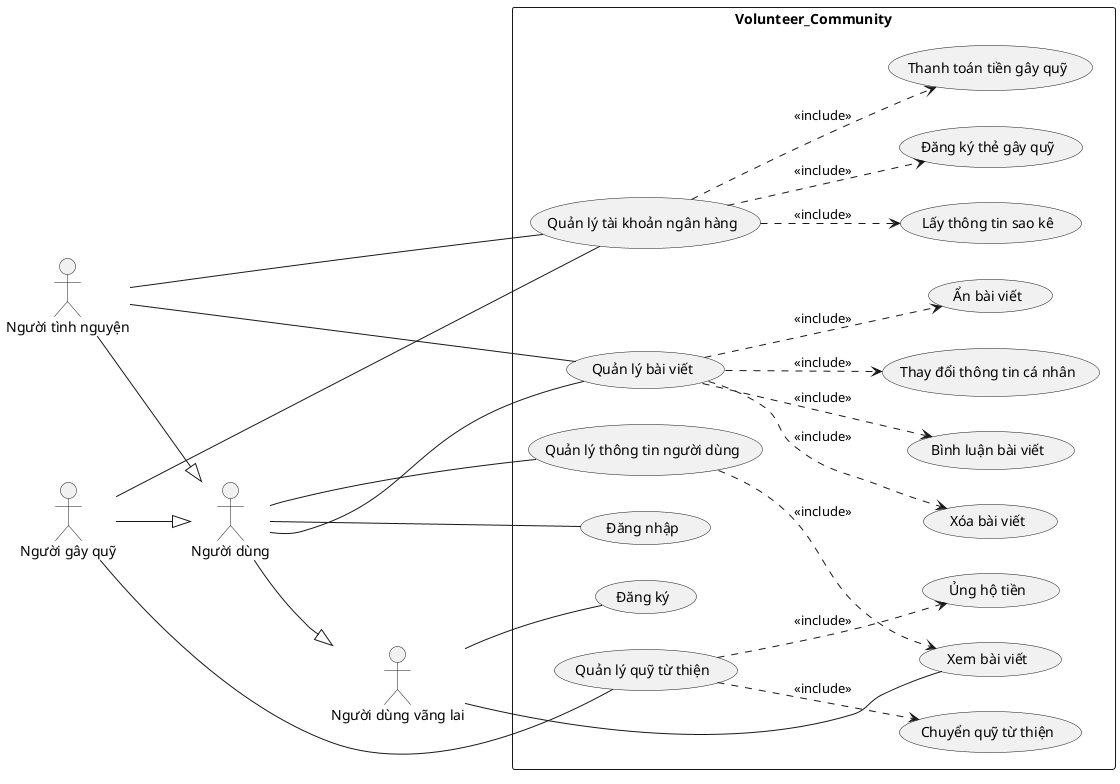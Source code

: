 @startuml
left to right direction
actor "Người dùng vãng lai" as guest
actor "Người dùng" as user
actor "Người gây quỹ" as fundraiser
actor "Người tình nguyện" as volunteer
rectangle Volunteer_Community {
  usecase "Đăng ký" as Register
  usecase "Xem bài viết" as PostInf
  usecase "Quản lý thông tin người dùng" as UserManagement
  usecase "Đăng nhập" as Login
  usecase "Quản lý tài khoản ngân hàng" as BankAccManagement
  usecase "Quản lý quỹ từ thiện" as FundManagement
  usecase "Quản lý bài viết" as PostManagement

  usecase "Thay đổi thông tin cá nhân" as ChangeInfAcc
  usecase "Lấy thông tin sao kê" as StatementInf
  usecase "Đăng ký thẻ gây quỹ" as RegisterFundraising
  usecase "Thanh toán tiền gây quỹ" as FundraisingPayment
  usecase "Chuyển quỹ từ thiện" as ChangeCharityFund
  usecase "Ủng hộ tiền" as Donate
  usecase "Ẩn bài viết" as HidePost
  usecase "Xóa bài viết" as DeletePost
  usecase "Bình luận bài viết" as CommentPost
}

user --|> guest
fundraiser --|> user
volunteer --|> user

user -- Login
user -- UserManagement
user -- PostManagement
guest -- PostInf
guest -- Register
fundraiser -- BankAccManagement
fundraiser -- FundManagement
volunteer -- BankAccManagement
volunteer -- PostManagement

BankAccManagement ..> StatementInf : <<include>>
BankAccManagement ..> RegisterFundraising : <<include>>
BankAccManagement ..> FundraisingPayment : <<include>>
FundManagement ..> ChangeCharityFund : <<include>>
FundManagement ..> Donate : <<include>>
PostManagement ..> ChangeInfAcc : <<include>>
PostManagement ..> HidePost : <<include>>
PostManagement ..> DeletePost : <<include>>
PostManagement ..> CommentPost : <<include>>
UserManagement ..> PostInf : <<include>>

@enduml